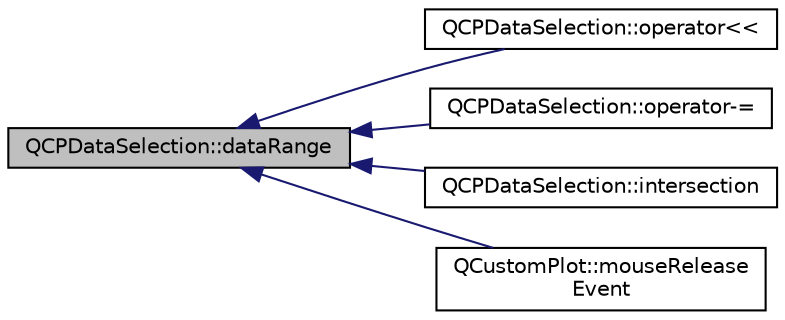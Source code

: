 digraph "QCPDataSelection::dataRange"
{
  edge [fontname="Helvetica",fontsize="10",labelfontname="Helvetica",labelfontsize="10"];
  node [fontname="Helvetica",fontsize="10",shape=record];
  rankdir="LR";
  Node31 [label="QCPDataSelection::dataRange",height=0.2,width=0.4,color="black", fillcolor="grey75", style="filled", fontcolor="black"];
  Node31 -> Node32 [dir="back",color="midnightblue",fontsize="10",style="solid",fontname="Helvetica"];
  Node32 [label="QCPDataSelection::operator\<\<",height=0.2,width=0.4,color="black", fillcolor="white", style="filled",URL="$class_q_c_p_data_selection.html#aed65b8988afe6b03adeadf5edf663670"];
  Node31 -> Node33 [dir="back",color="midnightblue",fontsize="10",style="solid",fontname="Helvetica"];
  Node33 [label="QCPDataSelection::operator-=",height=0.2,width=0.4,color="black", fillcolor="white", style="filled",URL="$class_q_c_p_data_selection.html#a66f9fab70b026baa64bf8e52fe5de07e"];
  Node31 -> Node34 [dir="back",color="midnightblue",fontsize="10",style="solid",fontname="Helvetica"];
  Node34 [label="QCPDataSelection::intersection",height=0.2,width=0.4,color="black", fillcolor="white", style="filled",URL="$class_q_c_p_data_selection.html#af296ec5a948656c1d1ecb7b2970d2a24"];
  Node31 -> Node35 [dir="back",color="midnightblue",fontsize="10",style="solid",fontname="Helvetica"];
  Node35 [label="QCustomPlot::mouseRelease\lEvent",height=0.2,width=0.4,color="black", fillcolor="white", style="filled",URL="$class_q_custom_plot.html#adc24846f52199e5a9bc35c387a6ce68d"];
}
